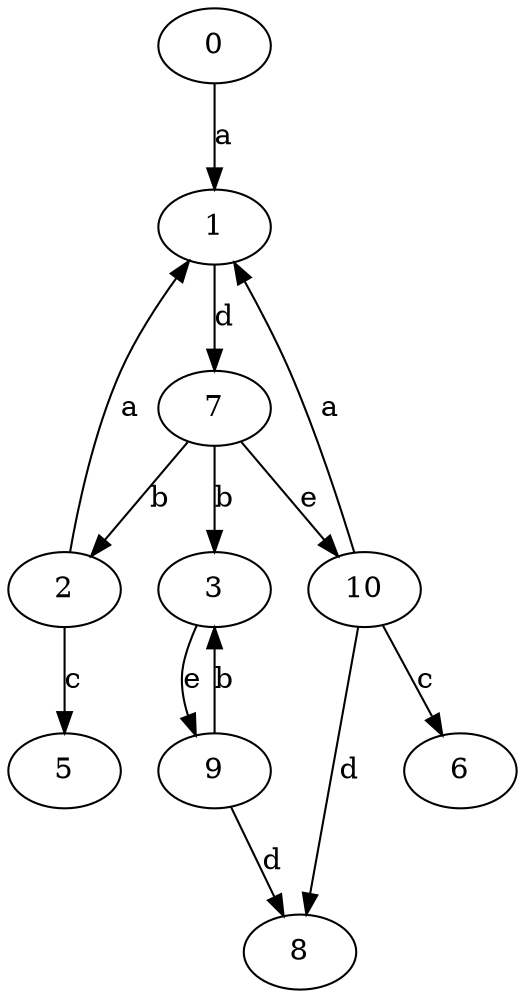strict digraph  {
1;
0;
2;
3;
5;
6;
7;
8;
9;
10;
1 -> 7  [label=d];
0 -> 1  [label=a];
2 -> 1  [label=a];
2 -> 5  [label=c];
3 -> 9  [label=e];
7 -> 2  [label=b];
7 -> 3  [label=b];
7 -> 10  [label=e];
9 -> 3  [label=b];
9 -> 8  [label=d];
10 -> 1  [label=a];
10 -> 6  [label=c];
10 -> 8  [label=d];
}
